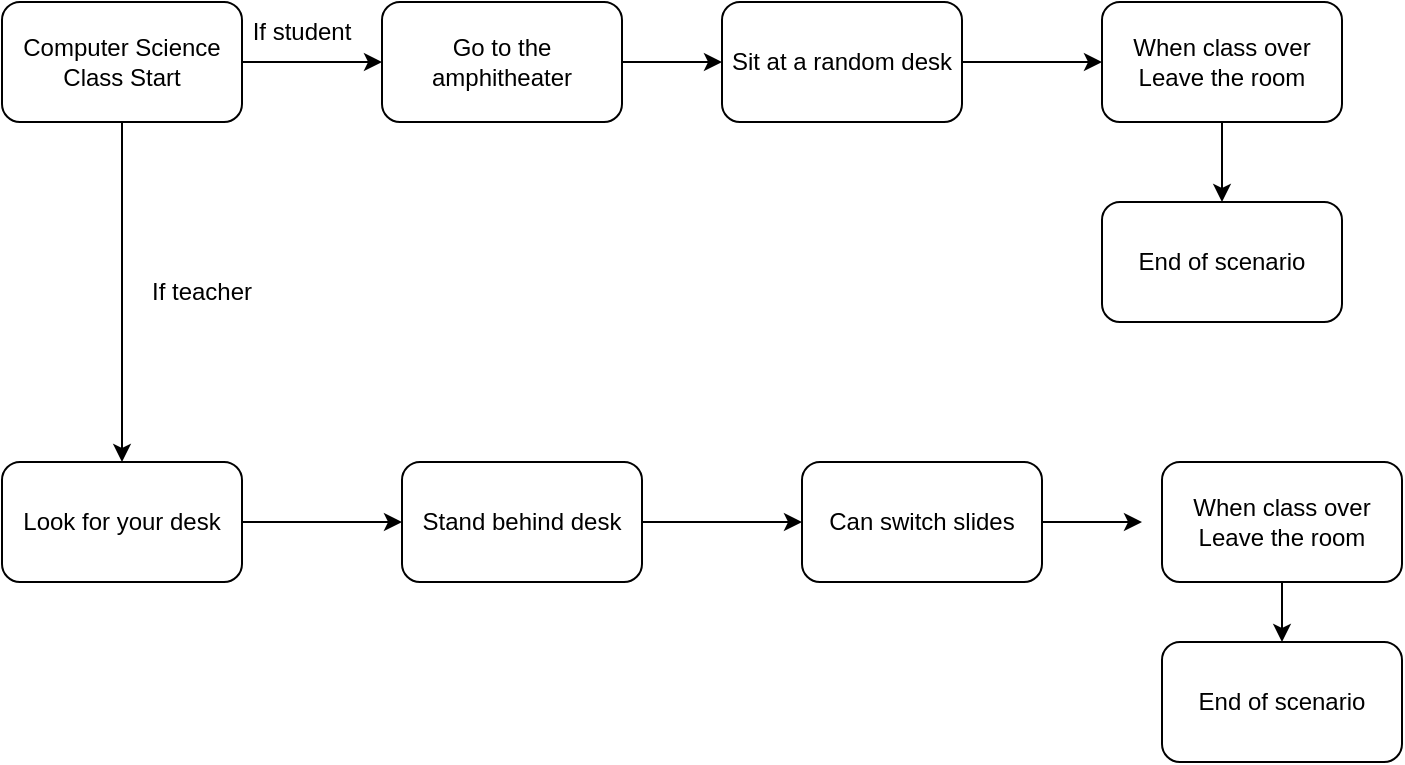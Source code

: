 <mxfile version="16.6.2" type="device" pages="2"><diagram id="iEtlIxYcMWXIqw4dq05z" name="Page-2"><mxGraphModel dx="741" dy="461" grid="1" gridSize="10" guides="1" tooltips="1" connect="1" arrows="1" fold="1" page="1" pageScale="1" pageWidth="827" pageHeight="1169" background="#FFFFFF" math="0" shadow="0"><root><mxCell id="iW0Gni9E2wJ14ipwfk1Y-0"/><mxCell id="iW0Gni9E2wJ14ipwfk1Y-1" parent="iW0Gni9E2wJ14ipwfk1Y-0"/><mxCell id="iW0Gni9E2wJ14ipwfk1Y-5" style="edgeStyle=orthogonalEdgeStyle;rounded=0;orthogonalLoop=1;jettySize=auto;html=1;entryX=0;entryY=0.5;entryDx=0;entryDy=0;" edge="1" parent="iW0Gni9E2wJ14ipwfk1Y-1" source="iW0Gni9E2wJ14ipwfk1Y-2" target="iW0Gni9E2wJ14ipwfk1Y-4"><mxGeometry relative="1" as="geometry"/></mxCell><mxCell id="iW0Gni9E2wJ14ipwfk1Y-16" style="edgeStyle=orthogonalEdgeStyle;rounded=0;orthogonalLoop=1;jettySize=auto;html=1;" edge="1" parent="iW0Gni9E2wJ14ipwfk1Y-1" source="iW0Gni9E2wJ14ipwfk1Y-2"><mxGeometry relative="1" as="geometry"><mxPoint x="60" y="290" as="targetPoint"/></mxGeometry></mxCell><mxCell id="iW0Gni9E2wJ14ipwfk1Y-2" value="Computer Science Class Start" style="rounded=1;whiteSpace=wrap;html=1;" vertex="1" parent="iW0Gni9E2wJ14ipwfk1Y-1"><mxGeometry y="60" width="120" height="60" as="geometry"/></mxCell><mxCell id="iW0Gni9E2wJ14ipwfk1Y-8" value="" style="edgeStyle=orthogonalEdgeStyle;rounded=0;orthogonalLoop=1;jettySize=auto;html=1;" edge="1" parent="iW0Gni9E2wJ14ipwfk1Y-1" source="iW0Gni9E2wJ14ipwfk1Y-4" target="iW0Gni9E2wJ14ipwfk1Y-7"><mxGeometry relative="1" as="geometry"/></mxCell><mxCell id="iW0Gni9E2wJ14ipwfk1Y-4" value="Go to the amphitheater" style="rounded=1;whiteSpace=wrap;html=1;" vertex="1" parent="iW0Gni9E2wJ14ipwfk1Y-1"><mxGeometry x="190" y="60" width="120" height="60" as="geometry"/></mxCell><mxCell id="iW0Gni9E2wJ14ipwfk1Y-12" style="edgeStyle=orthogonalEdgeStyle;rounded=0;orthogonalLoop=1;jettySize=auto;html=1;entryX=0;entryY=0.5;entryDx=0;entryDy=0;" edge="1" parent="iW0Gni9E2wJ14ipwfk1Y-1" source="iW0Gni9E2wJ14ipwfk1Y-7" target="iW0Gni9E2wJ14ipwfk1Y-13"><mxGeometry relative="1" as="geometry"><mxPoint x="540" y="90" as="targetPoint"/></mxGeometry></mxCell><mxCell id="iW0Gni9E2wJ14ipwfk1Y-7" value="Sit at a random desk" style="whiteSpace=wrap;html=1;rounded=1;" vertex="1" parent="iW0Gni9E2wJ14ipwfk1Y-1"><mxGeometry x="360" y="60" width="120" height="60" as="geometry"/></mxCell><mxCell id="iW0Gni9E2wJ14ipwfk1Y-11" value="If student" style="text;html=1;strokeColor=none;fillColor=none;align=center;verticalAlign=middle;whiteSpace=wrap;rounded=0;" vertex="1" parent="iW0Gni9E2wJ14ipwfk1Y-1"><mxGeometry x="120" y="60" width="60" height="30" as="geometry"/></mxCell><mxCell id="iW0Gni9E2wJ14ipwfk1Y-14" style="edgeStyle=orthogonalEdgeStyle;rounded=0;orthogonalLoop=1;jettySize=auto;html=1;" edge="1" parent="iW0Gni9E2wJ14ipwfk1Y-1" source="iW0Gni9E2wJ14ipwfk1Y-13"><mxGeometry relative="1" as="geometry"><mxPoint x="610" y="160" as="targetPoint"/></mxGeometry></mxCell><mxCell id="iW0Gni9E2wJ14ipwfk1Y-13" value="When class over Leave the room" style="rounded=1;whiteSpace=wrap;html=1;" vertex="1" parent="iW0Gni9E2wJ14ipwfk1Y-1"><mxGeometry x="550" y="60" width="120" height="60" as="geometry"/></mxCell><mxCell id="iW0Gni9E2wJ14ipwfk1Y-15" value="End of scenario" style="rounded=1;whiteSpace=wrap;html=1;" vertex="1" parent="iW0Gni9E2wJ14ipwfk1Y-1"><mxGeometry x="550" y="160" width="120" height="60" as="geometry"/></mxCell><mxCell id="iW0Gni9E2wJ14ipwfk1Y-17" value="If teacher" style="text;html=1;strokeColor=none;fillColor=none;align=center;verticalAlign=middle;whiteSpace=wrap;rounded=0;" vertex="1" parent="iW0Gni9E2wJ14ipwfk1Y-1"><mxGeometry x="70" y="190" width="60" height="30" as="geometry"/></mxCell><mxCell id="iW0Gni9E2wJ14ipwfk1Y-19" style="edgeStyle=orthogonalEdgeStyle;rounded=0;orthogonalLoop=1;jettySize=auto;html=1;" edge="1" parent="iW0Gni9E2wJ14ipwfk1Y-1" source="iW0Gni9E2wJ14ipwfk1Y-18"><mxGeometry relative="1" as="geometry"><mxPoint x="200" y="320" as="targetPoint"/></mxGeometry></mxCell><mxCell id="iW0Gni9E2wJ14ipwfk1Y-18" value="Look for your desk" style="rounded=1;whiteSpace=wrap;html=1;" vertex="1" parent="iW0Gni9E2wJ14ipwfk1Y-1"><mxGeometry y="290" width="120" height="60" as="geometry"/></mxCell><mxCell id="iW0Gni9E2wJ14ipwfk1Y-21" style="edgeStyle=orthogonalEdgeStyle;rounded=0;orthogonalLoop=1;jettySize=auto;html=1;" edge="1" parent="iW0Gni9E2wJ14ipwfk1Y-1" source="iW0Gni9E2wJ14ipwfk1Y-20"><mxGeometry relative="1" as="geometry"><mxPoint x="400" y="320" as="targetPoint"/></mxGeometry></mxCell><mxCell id="iW0Gni9E2wJ14ipwfk1Y-20" value="Stand behind desk" style="rounded=1;whiteSpace=wrap;html=1;" vertex="1" parent="iW0Gni9E2wJ14ipwfk1Y-1"><mxGeometry x="200" y="290" width="120" height="60" as="geometry"/></mxCell><mxCell id="iW0Gni9E2wJ14ipwfk1Y-23" style="edgeStyle=orthogonalEdgeStyle;rounded=0;orthogonalLoop=1;jettySize=auto;html=1;" edge="1" parent="iW0Gni9E2wJ14ipwfk1Y-1" source="iW0Gni9E2wJ14ipwfk1Y-22"><mxGeometry relative="1" as="geometry"><mxPoint x="570" y="320" as="targetPoint"/></mxGeometry></mxCell><mxCell id="iW0Gni9E2wJ14ipwfk1Y-22" value="Can switch slides" style="rounded=1;whiteSpace=wrap;html=1;" vertex="1" parent="iW0Gni9E2wJ14ipwfk1Y-1"><mxGeometry x="400" y="290" width="120" height="60" as="geometry"/></mxCell><mxCell id="iW0Gni9E2wJ14ipwfk1Y-28" style="edgeStyle=orthogonalEdgeStyle;rounded=0;orthogonalLoop=1;jettySize=auto;html=1;entryX=0.5;entryY=0;entryDx=0;entryDy=0;" edge="1" parent="iW0Gni9E2wJ14ipwfk1Y-1" source="iW0Gni9E2wJ14ipwfk1Y-24" target="iW0Gni9E2wJ14ipwfk1Y-26"><mxGeometry relative="1" as="geometry"/></mxCell><mxCell id="iW0Gni9E2wJ14ipwfk1Y-24" value="When class over Leave the room" style="rounded=1;whiteSpace=wrap;html=1;" vertex="1" parent="iW0Gni9E2wJ14ipwfk1Y-1"><mxGeometry x="580" y="290" width="120" height="60" as="geometry"/></mxCell><mxCell id="iW0Gni9E2wJ14ipwfk1Y-26" value="End of scenario" style="rounded=1;whiteSpace=wrap;html=1;" vertex="1" parent="iW0Gni9E2wJ14ipwfk1Y-1"><mxGeometry x="580" y="380" width="120" height="60" as="geometry"/></mxCell></root></mxGraphModel></diagram><diagram id="8Q4fqHc91in9Y62A5q7S" name="Page-3"><mxGraphModel dx="741" dy="461" grid="1" gridSize="10" guides="1" tooltips="1" connect="1" arrows="1" fold="1" page="1" pageScale="1" pageWidth="827" pageHeight="1169" math="0" shadow="0"><root><mxCell id="UfIrz_k4Wf3y0OS62gNs-0"/><mxCell id="UfIrz_k4Wf3y0OS62gNs-1" parent="UfIrz_k4Wf3y0OS62gNs-0"/><mxCell id="UfIrz_k4Wf3y0OS62gNs-3" style="edgeStyle=orthogonalEdgeStyle;rounded=0;orthogonalLoop=1;jettySize=auto;html=1;" edge="1" parent="UfIrz_k4Wf3y0OS62gNs-1" source="UfIrz_k4Wf3y0OS62gNs-2"><mxGeometry relative="1" as="geometry"><mxPoint x="60" y="130" as="targetPoint"/></mxGeometry></mxCell><mxCell id="UfIrz_k4Wf3y0OS62gNs-2" value="Soft Skills" style="rounded=1;whiteSpace=wrap;html=1;" vertex="1" parent="UfIrz_k4Wf3y0OS62gNs-1"><mxGeometry y="220" width="120" height="60" as="geometry"/></mxCell><mxCell id="UfIrz_k4Wf3y0OS62gNs-4" value="Stand in the middle of the room" style="rounded=1;whiteSpace=wrap;html=1;" vertex="1" parent="UfIrz_k4Wf3y0OS62gNs-1"><mxGeometry y="70" width="120" height="60" as="geometry"/></mxCell></root></mxGraphModel></diagram></mxfile>